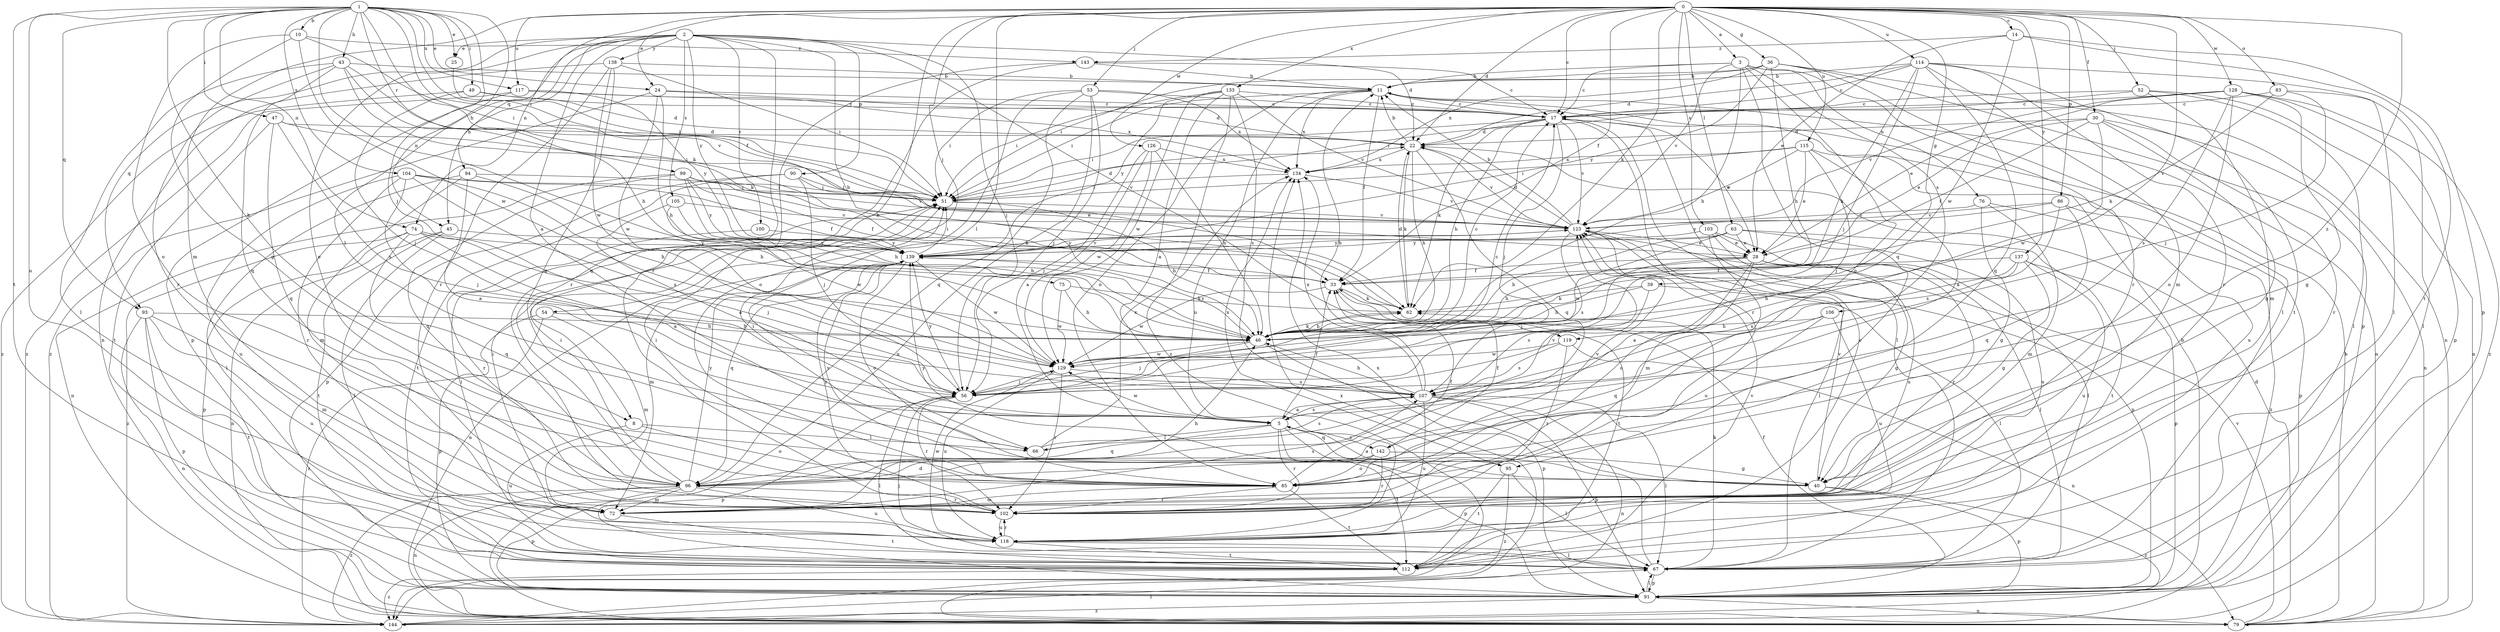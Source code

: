 strict digraph  {
0;
1;
2;
3;
5;
8;
10;
11;
14;
17;
22;
24;
25;
28;
30;
33;
36;
39;
40;
43;
45;
46;
47;
49;
51;
52;
53;
54;
56;
62;
63;
66;
67;
72;
74;
75;
76;
79;
83;
85;
86;
90;
91;
93;
94;
95;
96;
99;
100;
102;
103;
104;
105;
106;
107;
112;
114;
115;
117;
118;
119;
123;
126;
128;
129;
133;
134;
137;
138;
139;
142;
143;
144;
0 -> 3  [label=a];
0 -> 8  [label=b];
0 -> 14  [label=c];
0 -> 17  [label=c];
0 -> 22  [label=d];
0 -> 24  [label=e];
0 -> 30  [label=f];
0 -> 33  [label=f];
0 -> 36  [label=g];
0 -> 39  [label=g];
0 -> 52  [label=j];
0 -> 53  [label=j];
0 -> 54  [label=j];
0 -> 62  [label=k];
0 -> 63  [label=l];
0 -> 66  [label=l];
0 -> 72  [label=m];
0 -> 74  [label=n];
0 -> 83  [label=o];
0 -> 86  [label=p];
0 -> 103  [label=s];
0 -> 114  [label=u];
0 -> 115  [label=u];
0 -> 117  [label=u];
0 -> 119  [label=v];
0 -> 126  [label=w];
0 -> 128  [label=w];
0 -> 133  [label=x];
0 -> 137  [label=y];
0 -> 142  [label=z];
1 -> 8  [label=b];
1 -> 10  [label=b];
1 -> 24  [label=e];
1 -> 25  [label=e];
1 -> 33  [label=f];
1 -> 43  [label=h];
1 -> 45  [label=h];
1 -> 47  [label=i];
1 -> 49  [label=i];
1 -> 51  [label=i];
1 -> 56  [label=j];
1 -> 62  [label=k];
1 -> 74  [label=n];
1 -> 75  [label=n];
1 -> 93  [label=q];
1 -> 99  [label=r];
1 -> 104  [label=s];
1 -> 112  [label=t];
1 -> 117  [label=u];
1 -> 118  [label=u];
2 -> 5  [label=a];
2 -> 22  [label=d];
2 -> 25  [label=e];
2 -> 45  [label=h];
2 -> 46  [label=h];
2 -> 56  [label=j];
2 -> 66  [label=l];
2 -> 85  [label=o];
2 -> 90  [label=p];
2 -> 93  [label=q];
2 -> 94  [label=q];
2 -> 100  [label=r];
2 -> 102  [label=r];
2 -> 105  [label=s];
2 -> 119  [label=v];
2 -> 138  [label=y];
2 -> 139  [label=y];
3 -> 11  [label=b];
3 -> 17  [label=c];
3 -> 46  [label=h];
3 -> 76  [label=n];
3 -> 85  [label=o];
3 -> 95  [label=q];
3 -> 102  [label=r];
3 -> 106  [label=s];
3 -> 123  [label=v];
5 -> 33  [label=f];
5 -> 66  [label=l];
5 -> 91  [label=p];
5 -> 95  [label=q];
5 -> 96  [label=q];
5 -> 102  [label=r];
5 -> 107  [label=s];
5 -> 112  [label=t];
5 -> 129  [label=w];
5 -> 142  [label=z];
8 -> 66  [label=l];
8 -> 85  [label=o];
8 -> 118  [label=u];
10 -> 40  [label=g];
10 -> 51  [label=i];
10 -> 85  [label=o];
10 -> 129  [label=w];
10 -> 143  [label=z];
11 -> 17  [label=c];
11 -> 33  [label=f];
11 -> 51  [label=i];
11 -> 79  [label=n];
11 -> 85  [label=o];
11 -> 118  [label=u];
11 -> 134  [label=x];
14 -> 28  [label=e];
14 -> 91  [label=p];
14 -> 112  [label=t];
14 -> 129  [label=w];
14 -> 143  [label=z];
17 -> 22  [label=d];
17 -> 28  [label=e];
17 -> 46  [label=h];
17 -> 51  [label=i];
17 -> 56  [label=j];
17 -> 62  [label=k];
17 -> 67  [label=l];
17 -> 102  [label=r];
17 -> 123  [label=v];
22 -> 11  [label=b];
22 -> 46  [label=h];
22 -> 62  [label=k];
22 -> 96  [label=q];
22 -> 123  [label=v];
22 -> 134  [label=x];
24 -> 17  [label=c];
24 -> 22  [label=d];
24 -> 46  [label=h];
24 -> 129  [label=w];
24 -> 144  [label=z];
25 -> 51  [label=i];
28 -> 5  [label=a];
28 -> 33  [label=f];
28 -> 40  [label=g];
28 -> 46  [label=h];
28 -> 56  [label=j];
28 -> 67  [label=l];
28 -> 85  [label=o];
28 -> 102  [label=r];
30 -> 22  [label=d];
30 -> 28  [label=e];
30 -> 33  [label=f];
30 -> 40  [label=g];
30 -> 79  [label=n];
30 -> 102  [label=r];
30 -> 129  [label=w];
33 -> 62  [label=k];
33 -> 112  [label=t];
33 -> 129  [label=w];
36 -> 11  [label=b];
36 -> 46  [label=h];
36 -> 51  [label=i];
36 -> 67  [label=l];
36 -> 79  [label=n];
36 -> 91  [label=p];
36 -> 134  [label=x];
36 -> 139  [label=y];
39 -> 46  [label=h];
39 -> 62  [label=k];
39 -> 67  [label=l];
39 -> 107  [label=s];
40 -> 5  [label=a];
40 -> 91  [label=p];
40 -> 123  [label=v];
40 -> 139  [label=y];
40 -> 144  [label=z];
43 -> 11  [label=b];
43 -> 46  [label=h];
43 -> 62  [label=k];
43 -> 67  [label=l];
43 -> 96  [label=q];
43 -> 102  [label=r];
43 -> 123  [label=v];
45 -> 67  [label=l];
45 -> 79  [label=n];
45 -> 112  [label=t];
45 -> 139  [label=y];
46 -> 17  [label=c];
46 -> 56  [label=j];
46 -> 62  [label=k];
46 -> 91  [label=p];
46 -> 129  [label=w];
46 -> 139  [label=y];
47 -> 22  [label=d];
47 -> 51  [label=i];
47 -> 96  [label=q];
47 -> 107  [label=s];
47 -> 112  [label=t];
49 -> 17  [label=c];
49 -> 22  [label=d];
49 -> 56  [label=j];
49 -> 144  [label=z];
51 -> 22  [label=d];
51 -> 46  [label=h];
51 -> 123  [label=v];
52 -> 17  [label=c];
52 -> 51  [label=i];
52 -> 67  [label=l];
52 -> 72  [label=m];
52 -> 79  [label=n];
53 -> 17  [label=c];
53 -> 51  [label=i];
53 -> 56  [label=j];
53 -> 79  [label=n];
53 -> 85  [label=o];
53 -> 96  [label=q];
53 -> 134  [label=x];
54 -> 46  [label=h];
54 -> 72  [label=m];
54 -> 91  [label=p];
54 -> 144  [label=z];
56 -> 17  [label=c];
56 -> 67  [label=l];
56 -> 91  [label=p];
56 -> 102  [label=r];
56 -> 139  [label=y];
62 -> 22  [label=d];
62 -> 46  [label=h];
63 -> 28  [label=e];
63 -> 46  [label=h];
63 -> 112  [label=t];
63 -> 118  [label=u];
63 -> 129  [label=w];
63 -> 139  [label=y];
66 -> 51  [label=i];
66 -> 107  [label=s];
66 -> 123  [label=v];
66 -> 134  [label=x];
67 -> 51  [label=i];
67 -> 56  [label=j];
67 -> 62  [label=k];
67 -> 91  [label=p];
67 -> 134  [label=x];
72 -> 46  [label=h];
72 -> 51  [label=i];
72 -> 107  [label=s];
72 -> 112  [label=t];
74 -> 5  [label=a];
74 -> 56  [label=j];
74 -> 91  [label=p];
74 -> 96  [label=q];
74 -> 139  [label=y];
74 -> 144  [label=z];
75 -> 46  [label=h];
75 -> 62  [label=k];
75 -> 129  [label=w];
76 -> 40  [label=g];
76 -> 72  [label=m];
76 -> 123  [label=v];
76 -> 144  [label=z];
79 -> 11  [label=b];
79 -> 22  [label=d];
79 -> 123  [label=v];
83 -> 17  [label=c];
83 -> 56  [label=j];
83 -> 62  [label=k];
83 -> 67  [label=l];
85 -> 33  [label=f];
85 -> 51  [label=i];
85 -> 72  [label=m];
85 -> 102  [label=r];
85 -> 112  [label=t];
85 -> 123  [label=v];
85 -> 139  [label=y];
86 -> 91  [label=p];
86 -> 96  [label=q];
86 -> 107  [label=s];
86 -> 123  [label=v];
86 -> 139  [label=y];
90 -> 28  [label=e];
90 -> 51  [label=i];
90 -> 56  [label=j];
90 -> 91  [label=p];
90 -> 112  [label=t];
91 -> 11  [label=b];
91 -> 33  [label=f];
91 -> 67  [label=l];
91 -> 79  [label=n];
91 -> 144  [label=z];
93 -> 46  [label=h];
93 -> 72  [label=m];
93 -> 79  [label=n];
93 -> 91  [label=p];
93 -> 112  [label=t];
93 -> 118  [label=u];
94 -> 5  [label=a];
94 -> 46  [label=h];
94 -> 51  [label=i];
94 -> 67  [label=l];
94 -> 72  [label=m];
95 -> 67  [label=l];
95 -> 112  [label=t];
95 -> 134  [label=x];
95 -> 144  [label=z];
96 -> 51  [label=i];
96 -> 72  [label=m];
96 -> 79  [label=n];
96 -> 91  [label=p];
96 -> 102  [label=r];
96 -> 118  [label=u];
96 -> 139  [label=y];
96 -> 144  [label=z];
99 -> 33  [label=f];
99 -> 46  [label=h];
99 -> 51  [label=i];
99 -> 62  [label=k];
99 -> 79  [label=n];
99 -> 96  [label=q];
99 -> 123  [label=v];
99 -> 139  [label=y];
100 -> 102  [label=r];
100 -> 139  [label=y];
102 -> 118  [label=u];
102 -> 139  [label=y];
103 -> 28  [label=e];
103 -> 67  [label=l];
103 -> 72  [label=m];
103 -> 118  [label=u];
103 -> 139  [label=y];
104 -> 33  [label=f];
104 -> 46  [label=h];
104 -> 51  [label=i];
104 -> 56  [label=j];
104 -> 102  [label=r];
104 -> 107  [label=s];
104 -> 118  [label=u];
105 -> 5  [label=a];
105 -> 46  [label=h];
105 -> 123  [label=v];
105 -> 129  [label=w];
106 -> 46  [label=h];
106 -> 85  [label=o];
106 -> 96  [label=q];
106 -> 118  [label=u];
107 -> 5  [label=a];
107 -> 11  [label=b];
107 -> 46  [label=h];
107 -> 67  [label=l];
107 -> 79  [label=n];
107 -> 91  [label=p];
107 -> 118  [label=u];
107 -> 134  [label=x];
112 -> 17  [label=c];
112 -> 123  [label=v];
112 -> 144  [label=z];
114 -> 11  [label=b];
114 -> 17  [label=c];
114 -> 22  [label=d];
114 -> 46  [label=h];
114 -> 56  [label=j];
114 -> 67  [label=l];
114 -> 72  [label=m];
114 -> 96  [label=q];
114 -> 102  [label=r];
114 -> 112  [label=t];
115 -> 5  [label=a];
115 -> 28  [label=e];
115 -> 51  [label=i];
115 -> 56  [label=j];
115 -> 118  [label=u];
115 -> 123  [label=v];
115 -> 134  [label=x];
117 -> 17  [label=c];
117 -> 91  [label=p];
117 -> 134  [label=x];
117 -> 139  [label=y];
117 -> 144  [label=z];
118 -> 67  [label=l];
118 -> 102  [label=r];
118 -> 112  [label=t];
118 -> 129  [label=w];
119 -> 79  [label=n];
119 -> 102  [label=r];
119 -> 107  [label=s];
119 -> 129  [label=w];
123 -> 11  [label=b];
123 -> 22  [label=d];
123 -> 28  [label=e];
123 -> 67  [label=l];
123 -> 91  [label=p];
123 -> 107  [label=s];
123 -> 139  [label=y];
126 -> 5  [label=a];
126 -> 46  [label=h];
126 -> 56  [label=j];
126 -> 129  [label=w];
126 -> 134  [label=x];
128 -> 17  [label=c];
128 -> 28  [label=e];
128 -> 40  [label=g];
128 -> 85  [label=o];
128 -> 91  [label=p];
128 -> 107  [label=s];
128 -> 123  [label=v];
128 -> 144  [label=z];
129 -> 56  [label=j];
129 -> 102  [label=r];
129 -> 107  [label=s];
129 -> 118  [label=u];
133 -> 5  [label=a];
133 -> 17  [label=c];
133 -> 51  [label=i];
133 -> 107  [label=s];
133 -> 123  [label=v];
133 -> 129  [label=w];
133 -> 139  [label=y];
133 -> 144  [label=z];
134 -> 51  [label=i];
134 -> 123  [label=v];
137 -> 33  [label=f];
137 -> 40  [label=g];
137 -> 46  [label=h];
137 -> 91  [label=p];
137 -> 107  [label=s];
137 -> 118  [label=u];
138 -> 11  [label=b];
138 -> 40  [label=g];
138 -> 51  [label=i];
138 -> 79  [label=n];
138 -> 102  [label=r];
138 -> 129  [label=w];
139 -> 33  [label=f];
139 -> 51  [label=i];
139 -> 72  [label=m];
139 -> 79  [label=n];
139 -> 85  [label=o];
139 -> 96  [label=q];
139 -> 123  [label=v];
139 -> 129  [label=w];
142 -> 33  [label=f];
142 -> 40  [label=g];
142 -> 85  [label=o];
142 -> 102  [label=r];
142 -> 96  [label=d];
143 -> 11  [label=b];
143 -> 17  [label=c];
143 -> 96  [label=q];
143 -> 102  [label=r];
144 -> 67  [label=l];
144 -> 134  [label=x];
}
